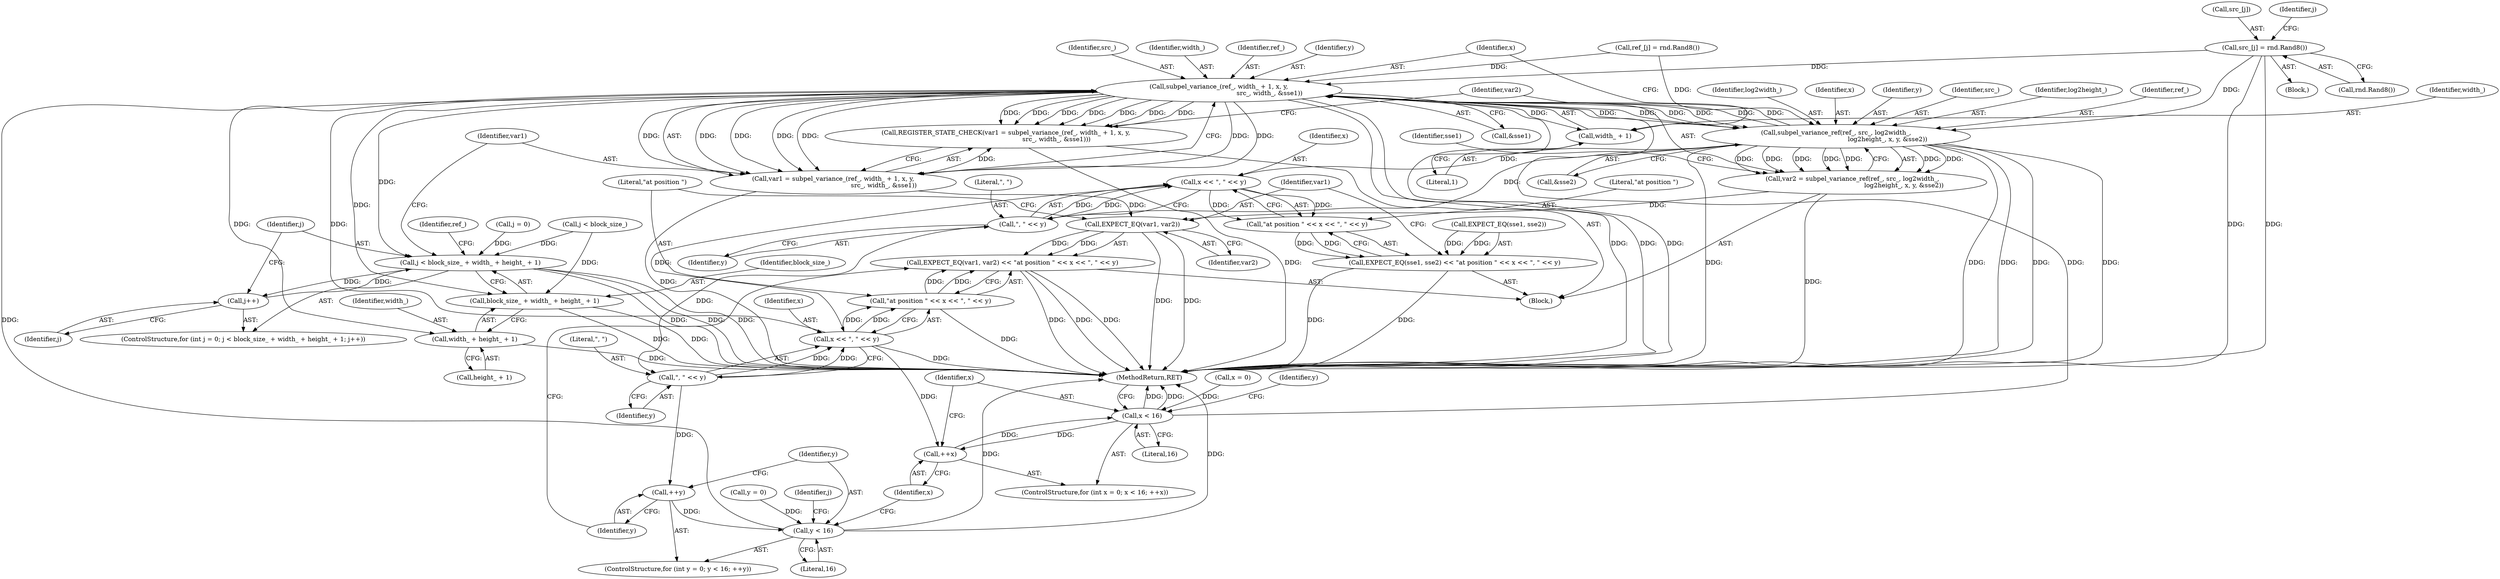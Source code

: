 digraph "1_Android_5a9753fca56f0eeb9f61e342b2fccffc364f9426_112@array" {
"1000135" [label="(Call,src_[j] = rnd.Rand8())"];
"1000168" [label="(Call,subpel_variance_(ref_, width_ + 1, x, y,\n                                                   src_, width_, &sse1))"];
"1000145" [label="(Call,j < block_size_ + width_ + height_ + 1)"];
"1000154" [label="(Call,j++)"];
"1000147" [label="(Call,block_size_ + width_ + height_ + 1)"];
"1000149" [label="(Call,width_ + height_ + 1)"];
"1000165" [label="(Call,REGISTER_STATE_CHECK(var1 = subpel_variance_(ref_, width_ + 1, x, y,\n                                                   src_, width_, &sse1)))"];
"1000166" [label="(Call,var1 = subpel_variance_(ref_, width_ + 1, x, y,\n                                                   src_, width_, &sse1))"];
"1000203" [label="(Call,EXPECT_EQ(var1, var2))"];
"1000202" [label="(Call,EXPECT_EQ(var1, var2) << \"at position \" << x << \", \" << y)"];
"1000170" [label="(Call,width_ + 1)"];
"1000182" [label="(Call,subpel_variance_ref(ref_, src_, log2width_,\n                                                    log2height_, x, y, &sse2))"];
"1000180" [label="(Call,var2 = subpel_variance_ref(ref_, src_, log2width_,\n                                                    log2height_, x, y, &sse2))"];
"1000197" [label="(Call,x << \", \" << y)"];
"1000195" [label="(Call,\"at position \" << x << \", \" << y)"];
"1000191" [label="(Call,EXPECT_EQ(sse1, sse2) << \"at position \" << x << \", \" << y)"];
"1000208" [label="(Call,x << \", \" << y)"];
"1000110" [label="(Call,++x)"];
"1000107" [label="(Call,x < 16)"];
"1000206" [label="(Call,\"at position \" << x << \", \" << y)"];
"1000199" [label="(Call,\", \" << y)"];
"1000210" [label="(Call,\", \" << y)"];
"1000121" [label="(Call,++y)"];
"1000118" [label="(Call,y < 16)"];
"1000185" [label="(Identifier,log2width_)"];
"1000166" [label="(Call,var1 = subpel_variance_(ref_, width_ + 1, x, y,\n                                                   src_, width_, &sse1))"];
"1000135" [label="(Call,src_[j] = rnd.Rand8())"];
"1000119" [label="(Identifier,y)"];
"1000157" [label="(Call,ref_[j] = rnd.Rand8())"];
"1000198" [label="(Identifier,x)"];
"1000104" [label="(Call,x = 0)"];
"1000150" [label="(Identifier,width_)"];
"1000129" [label="(Call,j < block_size_)"];
"1000197" [label="(Call,x << \", \" << y)"];
"1000116" [label="(Identifier,y)"];
"1000146" [label="(Identifier,j)"];
"1000191" [label="(Call,EXPECT_EQ(sse1, sse2) << \"at position \" << x << \", \" << y)"];
"1000111" [label="(Identifier,x)"];
"1000211" [label="(Literal,\", \")"];
"1000187" [label="(Identifier,x)"];
"1000115" [label="(Call,y = 0)"];
"1000175" [label="(Identifier,src_)"];
"1000142" [label="(Call,j = 0)"];
"1000201" [label="(Identifier,y)"];
"1000127" [label="(Identifier,j)"];
"1000155" [label="(Identifier,j)"];
"1000213" [label="(MethodReturn,RET)"];
"1000122" [label="(Identifier,y)"];
"1000177" [label="(Call,&sse1)"];
"1000176" [label="(Identifier,width_)"];
"1000199" [label="(Call,\", \" << y)"];
"1000108" [label="(Identifier,x)"];
"1000169" [label="(Identifier,ref_)"];
"1000204" [label="(Identifier,var1)"];
"1000189" [label="(Call,&sse2)"];
"1000148" [label="(Identifier,block_size_)"];
"1000203" [label="(Call,EXPECT_EQ(var1, var2))"];
"1000136" [label="(Call,src_[j])"];
"1000107" [label="(Call,x < 16)"];
"1000192" [label="(Call,EXPECT_EQ(sse1, sse2))"];
"1000170" [label="(Call,width_ + 1)"];
"1000209" [label="(Identifier,x)"];
"1000109" [label="(Literal,16)"];
"1000165" [label="(Call,REGISTER_STATE_CHECK(var1 = subpel_variance_(ref_, width_ + 1, x, y,\n                                                   src_, width_, &sse1)))"];
"1000168" [label="(Call,subpel_variance_(ref_, width_ + 1, x, y,\n                                                   src_, width_, &sse1))"];
"1000140" [label="(ControlStructure,for (int j = 0; j < block_size_ + width_ + height_ + 1; j++))"];
"1000188" [label="(Identifier,y)"];
"1000181" [label="(Identifier,var2)"];
"1000154" [label="(Call,j++)"];
"1000200" [label="(Literal,\", \")"];
"1000167" [label="(Identifier,var1)"];
"1000205" [label="(Identifier,var2)"];
"1000134" [label="(Block,)"];
"1000159" [label="(Identifier,ref_)"];
"1000206" [label="(Call,\"at position \" << x << \", \" << y)"];
"1000196" [label="(Literal,\"at position \")"];
"1000174" [label="(Identifier,y)"];
"1000210" [label="(Call,\", \" << y)"];
"1000149" [label="(Call,width_ + height_ + 1)"];
"1000121" [label="(Call,++y)"];
"1000133" [label="(Identifier,j)"];
"1000110" [label="(Call,++x)"];
"1000102" [label="(ControlStructure,for (int x = 0; x < 16; ++x))"];
"1000184" [label="(Identifier,src_)"];
"1000182" [label="(Call,subpel_variance_ref(ref_, src_, log2width_,\n                                                    log2height_, x, y, &sse2))"];
"1000172" [label="(Literal,1)"];
"1000195" [label="(Call,\"at position \" << x << \", \" << y)"];
"1000113" [label="(ControlStructure,for (int y = 0; y < 16; ++y))"];
"1000173" [label="(Identifier,x)"];
"1000186" [label="(Identifier,log2height_)"];
"1000208" [label="(Call,x << \", \" << y)"];
"1000147" [label="(Call,block_size_ + width_ + height_ + 1)"];
"1000151" [label="(Call,height_ + 1)"];
"1000145" [label="(Call,j < block_size_ + width_ + height_ + 1)"];
"1000180" [label="(Call,var2 = subpel_variance_ref(ref_, src_, log2width_,\n                                                    log2height_, x, y, &sse2))"];
"1000183" [label="(Identifier,ref_)"];
"1000193" [label="(Identifier,sse1)"];
"1000212" [label="(Identifier,y)"];
"1000139" [label="(Call,rnd.Rand8())"];
"1000120" [label="(Literal,16)"];
"1000207" [label="(Literal,\"at position \")"];
"1000118" [label="(Call,y < 16)"];
"1000171" [label="(Identifier,width_)"];
"1000123" [label="(Block,)"];
"1000202" [label="(Call,EXPECT_EQ(var1, var2) << \"at position \" << x << \", \" << y)"];
"1000135" -> "1000134"  [label="AST: "];
"1000135" -> "1000139"  [label="CFG: "];
"1000136" -> "1000135"  [label="AST: "];
"1000139" -> "1000135"  [label="AST: "];
"1000133" -> "1000135"  [label="CFG: "];
"1000135" -> "1000213"  [label="DDG: "];
"1000135" -> "1000213"  [label="DDG: "];
"1000135" -> "1000168"  [label="DDG: "];
"1000135" -> "1000182"  [label="DDG: "];
"1000168" -> "1000166"  [label="AST: "];
"1000168" -> "1000177"  [label="CFG: "];
"1000169" -> "1000168"  [label="AST: "];
"1000170" -> "1000168"  [label="AST: "];
"1000173" -> "1000168"  [label="AST: "];
"1000174" -> "1000168"  [label="AST: "];
"1000175" -> "1000168"  [label="AST: "];
"1000176" -> "1000168"  [label="AST: "];
"1000177" -> "1000168"  [label="AST: "];
"1000166" -> "1000168"  [label="CFG: "];
"1000168" -> "1000213"  [label="DDG: "];
"1000168" -> "1000213"  [label="DDG: "];
"1000168" -> "1000213"  [label="DDG: "];
"1000168" -> "1000145"  [label="DDG: "];
"1000168" -> "1000147"  [label="DDG: "];
"1000168" -> "1000149"  [label="DDG: "];
"1000168" -> "1000165"  [label="DDG: "];
"1000168" -> "1000165"  [label="DDG: "];
"1000168" -> "1000165"  [label="DDG: "];
"1000168" -> "1000165"  [label="DDG: "];
"1000168" -> "1000165"  [label="DDG: "];
"1000168" -> "1000165"  [label="DDG: "];
"1000168" -> "1000165"  [label="DDG: "];
"1000168" -> "1000166"  [label="DDG: "];
"1000168" -> "1000166"  [label="DDG: "];
"1000168" -> "1000166"  [label="DDG: "];
"1000168" -> "1000166"  [label="DDG: "];
"1000168" -> "1000166"  [label="DDG: "];
"1000168" -> "1000166"  [label="DDG: "];
"1000168" -> "1000166"  [label="DDG: "];
"1000157" -> "1000168"  [label="DDG: "];
"1000182" -> "1000168"  [label="DDG: "];
"1000182" -> "1000168"  [label="DDG: "];
"1000168" -> "1000170"  [label="DDG: "];
"1000107" -> "1000168"  [label="DDG: "];
"1000208" -> "1000168"  [label="DDG: "];
"1000118" -> "1000168"  [label="DDG: "];
"1000168" -> "1000182"  [label="DDG: "];
"1000168" -> "1000182"  [label="DDG: "];
"1000168" -> "1000182"  [label="DDG: "];
"1000168" -> "1000182"  [label="DDG: "];
"1000145" -> "1000140"  [label="AST: "];
"1000145" -> "1000147"  [label="CFG: "];
"1000146" -> "1000145"  [label="AST: "];
"1000147" -> "1000145"  [label="AST: "];
"1000159" -> "1000145"  [label="CFG: "];
"1000167" -> "1000145"  [label="CFG: "];
"1000145" -> "1000213"  [label="DDG: "];
"1000145" -> "1000213"  [label="DDG: "];
"1000145" -> "1000213"  [label="DDG: "];
"1000154" -> "1000145"  [label="DDG: "];
"1000142" -> "1000145"  [label="DDG: "];
"1000129" -> "1000145"  [label="DDG: "];
"1000145" -> "1000154"  [label="DDG: "];
"1000154" -> "1000140"  [label="AST: "];
"1000154" -> "1000155"  [label="CFG: "];
"1000155" -> "1000154"  [label="AST: "];
"1000146" -> "1000154"  [label="CFG: "];
"1000147" -> "1000149"  [label="CFG: "];
"1000148" -> "1000147"  [label="AST: "];
"1000149" -> "1000147"  [label="AST: "];
"1000147" -> "1000213"  [label="DDG: "];
"1000147" -> "1000213"  [label="DDG: "];
"1000129" -> "1000147"  [label="DDG: "];
"1000149" -> "1000151"  [label="CFG: "];
"1000150" -> "1000149"  [label="AST: "];
"1000151" -> "1000149"  [label="AST: "];
"1000149" -> "1000213"  [label="DDG: "];
"1000165" -> "1000123"  [label="AST: "];
"1000165" -> "1000166"  [label="CFG: "];
"1000166" -> "1000165"  [label="AST: "];
"1000181" -> "1000165"  [label="CFG: "];
"1000165" -> "1000213"  [label="DDG: "];
"1000166" -> "1000165"  [label="DDG: "];
"1000167" -> "1000166"  [label="AST: "];
"1000166" -> "1000213"  [label="DDG: "];
"1000166" -> "1000203"  [label="DDG: "];
"1000203" -> "1000202"  [label="AST: "];
"1000203" -> "1000205"  [label="CFG: "];
"1000204" -> "1000203"  [label="AST: "];
"1000205" -> "1000203"  [label="AST: "];
"1000207" -> "1000203"  [label="CFG: "];
"1000203" -> "1000213"  [label="DDG: "];
"1000203" -> "1000213"  [label="DDG: "];
"1000203" -> "1000202"  [label="DDG: "];
"1000203" -> "1000202"  [label="DDG: "];
"1000180" -> "1000203"  [label="DDG: "];
"1000202" -> "1000123"  [label="AST: "];
"1000202" -> "1000206"  [label="CFG: "];
"1000206" -> "1000202"  [label="AST: "];
"1000122" -> "1000202"  [label="CFG: "];
"1000202" -> "1000213"  [label="DDG: "];
"1000202" -> "1000213"  [label="DDG: "];
"1000202" -> "1000213"  [label="DDG: "];
"1000206" -> "1000202"  [label="DDG: "];
"1000206" -> "1000202"  [label="DDG: "];
"1000170" -> "1000172"  [label="CFG: "];
"1000171" -> "1000170"  [label="AST: "];
"1000172" -> "1000170"  [label="AST: "];
"1000173" -> "1000170"  [label="CFG: "];
"1000182" -> "1000180"  [label="AST: "];
"1000182" -> "1000189"  [label="CFG: "];
"1000183" -> "1000182"  [label="AST: "];
"1000184" -> "1000182"  [label="AST: "];
"1000185" -> "1000182"  [label="AST: "];
"1000186" -> "1000182"  [label="AST: "];
"1000187" -> "1000182"  [label="AST: "];
"1000188" -> "1000182"  [label="AST: "];
"1000189" -> "1000182"  [label="AST: "];
"1000180" -> "1000182"  [label="CFG: "];
"1000182" -> "1000213"  [label="DDG: "];
"1000182" -> "1000213"  [label="DDG: "];
"1000182" -> "1000213"  [label="DDG: "];
"1000182" -> "1000213"  [label="DDG: "];
"1000182" -> "1000213"  [label="DDG: "];
"1000182" -> "1000180"  [label="DDG: "];
"1000182" -> "1000180"  [label="DDG: "];
"1000182" -> "1000180"  [label="DDG: "];
"1000182" -> "1000180"  [label="DDG: "];
"1000182" -> "1000180"  [label="DDG: "];
"1000182" -> "1000180"  [label="DDG: "];
"1000182" -> "1000180"  [label="DDG: "];
"1000157" -> "1000182"  [label="DDG: "];
"1000182" -> "1000197"  [label="DDG: "];
"1000182" -> "1000199"  [label="DDG: "];
"1000180" -> "1000123"  [label="AST: "];
"1000181" -> "1000180"  [label="AST: "];
"1000193" -> "1000180"  [label="CFG: "];
"1000180" -> "1000213"  [label="DDG: "];
"1000197" -> "1000195"  [label="AST: "];
"1000197" -> "1000199"  [label="CFG: "];
"1000198" -> "1000197"  [label="AST: "];
"1000199" -> "1000197"  [label="AST: "];
"1000195" -> "1000197"  [label="CFG: "];
"1000197" -> "1000195"  [label="DDG: "];
"1000197" -> "1000195"  [label="DDG: "];
"1000199" -> "1000197"  [label="DDG: "];
"1000199" -> "1000197"  [label="DDG: "];
"1000197" -> "1000208"  [label="DDG: "];
"1000195" -> "1000191"  [label="AST: "];
"1000196" -> "1000195"  [label="AST: "];
"1000191" -> "1000195"  [label="CFG: "];
"1000195" -> "1000191"  [label="DDG: "];
"1000195" -> "1000191"  [label="DDG: "];
"1000191" -> "1000123"  [label="AST: "];
"1000192" -> "1000191"  [label="AST: "];
"1000204" -> "1000191"  [label="CFG: "];
"1000191" -> "1000213"  [label="DDG: "];
"1000191" -> "1000213"  [label="DDG: "];
"1000192" -> "1000191"  [label="DDG: "];
"1000192" -> "1000191"  [label="DDG: "];
"1000208" -> "1000206"  [label="AST: "];
"1000208" -> "1000210"  [label="CFG: "];
"1000209" -> "1000208"  [label="AST: "];
"1000210" -> "1000208"  [label="AST: "];
"1000206" -> "1000208"  [label="CFG: "];
"1000208" -> "1000213"  [label="DDG: "];
"1000208" -> "1000110"  [label="DDG: "];
"1000208" -> "1000206"  [label="DDG: "];
"1000208" -> "1000206"  [label="DDG: "];
"1000210" -> "1000208"  [label="DDG: "];
"1000210" -> "1000208"  [label="DDG: "];
"1000110" -> "1000102"  [label="AST: "];
"1000110" -> "1000111"  [label="CFG: "];
"1000111" -> "1000110"  [label="AST: "];
"1000108" -> "1000110"  [label="CFG: "];
"1000110" -> "1000107"  [label="DDG: "];
"1000107" -> "1000110"  [label="DDG: "];
"1000107" -> "1000102"  [label="AST: "];
"1000107" -> "1000109"  [label="CFG: "];
"1000108" -> "1000107"  [label="AST: "];
"1000109" -> "1000107"  [label="AST: "];
"1000116" -> "1000107"  [label="CFG: "];
"1000213" -> "1000107"  [label="CFG: "];
"1000107" -> "1000213"  [label="DDG: "];
"1000107" -> "1000213"  [label="DDG: "];
"1000104" -> "1000107"  [label="DDG: "];
"1000207" -> "1000206"  [label="AST: "];
"1000206" -> "1000213"  [label="DDG: "];
"1000199" -> "1000201"  [label="CFG: "];
"1000200" -> "1000199"  [label="AST: "];
"1000201" -> "1000199"  [label="AST: "];
"1000199" -> "1000210"  [label="DDG: "];
"1000210" -> "1000212"  [label="CFG: "];
"1000211" -> "1000210"  [label="AST: "];
"1000212" -> "1000210"  [label="AST: "];
"1000210" -> "1000121"  [label="DDG: "];
"1000121" -> "1000113"  [label="AST: "];
"1000121" -> "1000122"  [label="CFG: "];
"1000122" -> "1000121"  [label="AST: "];
"1000119" -> "1000121"  [label="CFG: "];
"1000121" -> "1000118"  [label="DDG: "];
"1000118" -> "1000113"  [label="AST: "];
"1000118" -> "1000120"  [label="CFG: "];
"1000119" -> "1000118"  [label="AST: "];
"1000120" -> "1000118"  [label="AST: "];
"1000127" -> "1000118"  [label="CFG: "];
"1000111" -> "1000118"  [label="CFG: "];
"1000118" -> "1000213"  [label="DDG: "];
"1000118" -> "1000213"  [label="DDG: "];
"1000115" -> "1000118"  [label="DDG: "];
}
